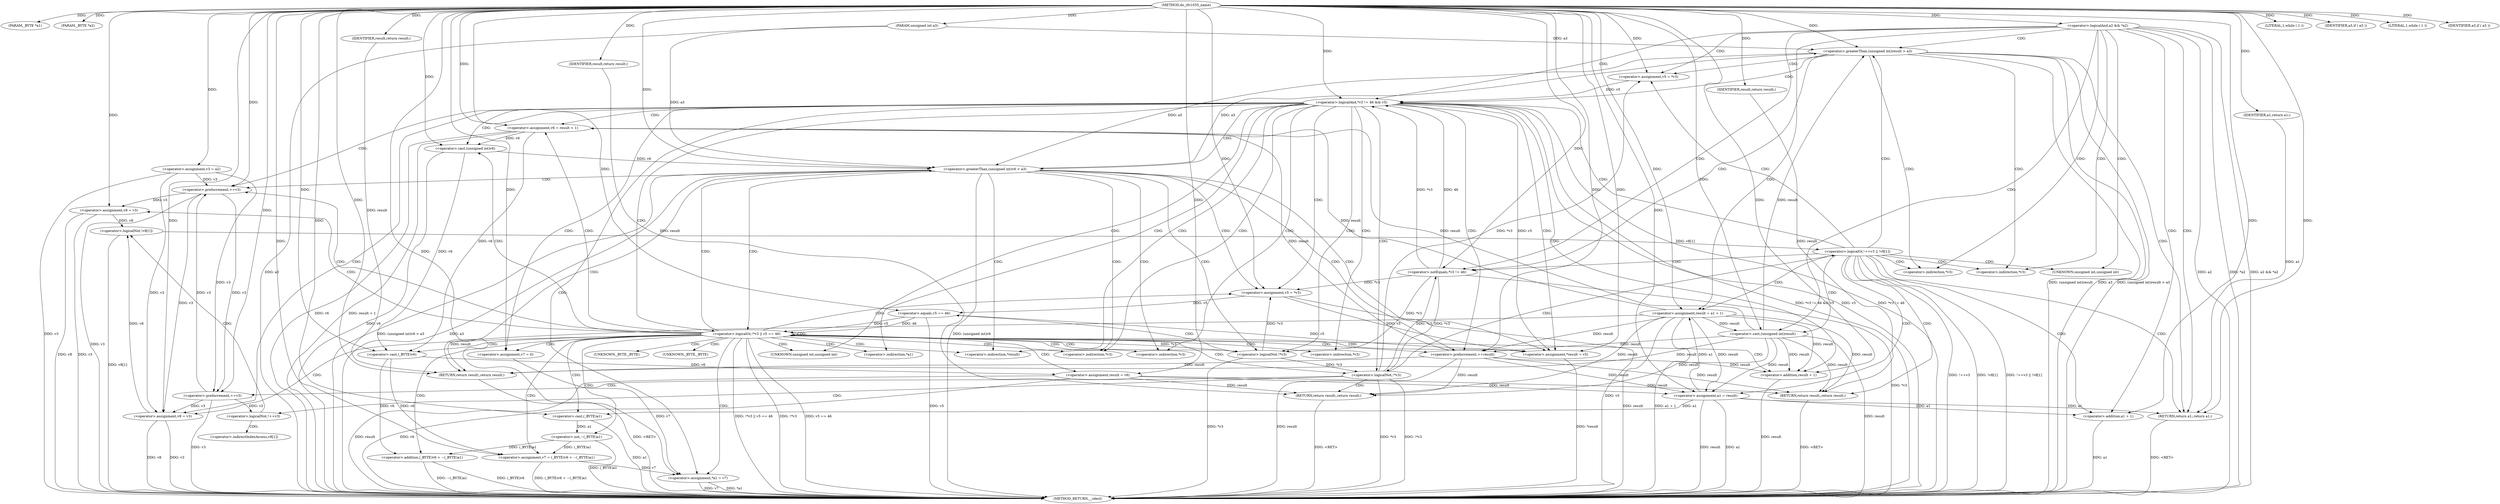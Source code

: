 digraph do_rfc1035_name {  
"1000107" [label = "(METHOD,do_rfc1035_name)" ]
"1000247" [label = "(METHOD_RETURN,__cdecl)" ]
"1000108" [label = "(PARAM,_BYTE *a1)" ]
"1000109" [label = "(PARAM,_BYTE *a2)" ]
"1000110" [label = "(PARAM,unsigned int a3)" ]
"1000118" [label = "(<operator>.assignment,v3 = a2)" ]
"1000122" [label = "(<operator>.logicalAnd,a2 && *a2)" ]
"1000128" [label = "(LITERAL,1,while ( 1 ))" ]
"1000130" [label = "(<operator>.assignment,result = a1 + 1)" ]
"1000132" [label = "(<operator>.addition,a1 + 1)" ]
"1000136" [label = "(IDENTIFIER,a3,if ( a3 ))" ]
"1000139" [label = "(<operator>.greaterThan,(unsigned int)result > a3)" ]
"1000140" [label = "(<operator>.cast,(unsigned int)result)" ]
"1000145" [label = "(<operator>.assignment,v5 = *v3)" ]
"1000150" [label = "(<operator>.logicalAnd,*v3 != 46 && v5)" ]
"1000151" [label = "(<operator>.notEquals,*v3 != 46)" ]
"1000158" [label = "(LITERAL,1,while ( 1 ))" ]
"1000160" [label = "(<operator>.assignment,v6 = result + 1)" ]
"1000162" [label = "(<operator>.addition,result + 1)" ]
"1000166" [label = "(IDENTIFIER,a3,if ( a3 ))" ]
"1000169" [label = "(<operator>.greaterThan,(unsigned int)v6 > a3)" ]
"1000170" [label = "(<operator>.cast,(unsigned int)v6)" ]
"1000174" [label = "(RETURN,return result;,return result;)" ]
"1000175" [label = "(IDENTIFIER,result,return result;)" ]
"1000176" [label = "(<operator>.preIncrement,++v3)" ]
"1000178" [label = "(<operator>.assignment,*result = v5)" ]
"1000182" [label = "(<operator>.assignment,v5 = *v3)" ]
"1000186" [label = "(<operator>.preIncrement,++result)" ]
"1000189" [label = "(<operator>.logicalOr,!*v3 || v5 == 46)" ]
"1000190" [label = "(<operator>.logicalNot,!*v3)" ]
"1000193" [label = "(<operator>.equals,v5 == 46)" ]
"1000197" [label = "(<operator>.assignment,v7 = (_BYTE)v6 + ~(_BYTE)a1)" ]
"1000199" [label = "(<operator>.addition,(_BYTE)v6 + ~(_BYTE)a1)" ]
"1000200" [label = "(<operator>.cast,(_BYTE)v6)" ]
"1000203" [label = "(<operator>.not,~(_BYTE)a1)" ]
"1000204" [label = "(<operator>.cast,(_BYTE)a1)" ]
"1000207" [label = "(<operator>.assignment,result = v6)" ]
"1000210" [label = "(<operator>.assignment,v8 = v3)" ]
"1000214" [label = "(<operator>.assignment,v8 = v3)" ]
"1000217" [label = "(<operator>.assignment,v7 = 0)" ]
"1000221" [label = "(<operator>.assignment,*a1 = v7)" ]
"1000226" [label = "(<operator>.logicalNot,!*v3)" ]
"1000229" [label = "(RETURN,return result;,return result;)" ]
"1000230" [label = "(IDENTIFIER,result,return result;)" ]
"1000232" [label = "(<operator>.logicalOr,!++v3 || !v8[1])" ]
"1000233" [label = "(<operator>.logicalNot,!++v3)" ]
"1000234" [label = "(<operator>.preIncrement,++v3)" ]
"1000236" [label = "(<operator>.logicalNot,!v8[1])" ]
"1000240" [label = "(RETURN,return result;,return result;)" ]
"1000241" [label = "(IDENTIFIER,result,return result;)" ]
"1000242" [label = "(<operator>.assignment,a1 = result)" ]
"1000245" [label = "(RETURN,return a1;,return a1;)" ]
"1000246" [label = "(IDENTIFIER,a1,return a1;)" ]
"1000141" [label = "(UNKNOWN,unsigned int,unsigned int)" ]
"1000147" [label = "(<operator>.indirection,*v3)" ]
"1000152" [label = "(<operator>.indirection,*v3)" ]
"1000171" [label = "(UNKNOWN,unsigned int,unsigned int)" ]
"1000179" [label = "(<operator>.indirection,*result)" ]
"1000184" [label = "(<operator>.indirection,*v3)" ]
"1000191" [label = "(<operator>.indirection,*v3)" ]
"1000201" [label = "(UNKNOWN,_BYTE,_BYTE)" ]
"1000205" [label = "(UNKNOWN,_BYTE,_BYTE)" ]
"1000222" [label = "(<operator>.indirection,*a1)" ]
"1000227" [label = "(<operator>.indirection,*v3)" ]
"1000237" [label = "(<operator>.indirectIndexAccess,v8[1])" ]
  "1000174" -> "1000247"  [ label = "DDG: <RET>"] 
  "1000210" -> "1000247"  [ label = "DDG: v3"] 
  "1000169" -> "1000247"  [ label = "DDG: (unsigned int)v6"] 
  "1000204" -> "1000247"  [ label = "DDG: a1"] 
  "1000186" -> "1000247"  [ label = "DDG: result"] 
  "1000122" -> "1000247"  [ label = "DDG: a2"] 
  "1000242" -> "1000247"  [ label = "DDG: a1"] 
  "1000160" -> "1000247"  [ label = "DDG: v6"] 
  "1000193" -> "1000247"  [ label = "DDG: v5"] 
  "1000139" -> "1000247"  [ label = "DDG: a3"] 
  "1000199" -> "1000247"  [ label = "DDG: (_BYTE)v6"] 
  "1000190" -> "1000247"  [ label = "DDG: *v3"] 
  "1000197" -> "1000247"  [ label = "DDG: (_BYTE)v6 + ~(_BYTE)a1"] 
  "1000162" -> "1000247"  [ label = "DDG: result"] 
  "1000199" -> "1000247"  [ label = "DDG: ~(_BYTE)a1"] 
  "1000139" -> "1000247"  [ label = "DDG: (unsigned int)result > a3"] 
  "1000189" -> "1000247"  [ label = "DDG: !*v3 || v5 == 46"] 
  "1000242" -> "1000247"  [ label = "DDG: result"] 
  "1000122" -> "1000247"  [ label = "DDG: *a2"] 
  "1000232" -> "1000247"  [ label = "DDG: !++v3"] 
  "1000122" -> "1000247"  [ label = "DDG: a2 && *a2"] 
  "1000140" -> "1000247"  [ label = "DDG: result"] 
  "1000210" -> "1000247"  [ label = "DDG: v8"] 
  "1000151" -> "1000247"  [ label = "DDG: *v3"] 
  "1000118" -> "1000247"  [ label = "DDG: v3"] 
  "1000226" -> "1000247"  [ label = "DDG: *v3"] 
  "1000226" -> "1000247"  [ label = "DDG: !*v3"] 
  "1000110" -> "1000247"  [ label = "DDG: a3"] 
  "1000182" -> "1000247"  [ label = "DDG: v5"] 
  "1000132" -> "1000247"  [ label = "DDG: a1"] 
  "1000221" -> "1000247"  [ label = "DDG: v7"] 
  "1000150" -> "1000247"  [ label = "DDG: *v3 != 46 && v5"] 
  "1000203" -> "1000247"  [ label = "DDG: (_BYTE)a1"] 
  "1000232" -> "1000247"  [ label = "DDG: !v8[1]"] 
  "1000150" -> "1000247"  [ label = "DDG: v5"] 
  "1000189" -> "1000247"  [ label = "DDG: !*v3"] 
  "1000214" -> "1000247"  [ label = "DDG: v8"] 
  "1000236" -> "1000247"  [ label = "DDG: v8[1]"] 
  "1000232" -> "1000247"  [ label = "DDG: !++v3 || !v8[1]"] 
  "1000221" -> "1000247"  [ label = "DDG: *a1"] 
  "1000189" -> "1000247"  [ label = "DDG: v5 == 46"] 
  "1000130" -> "1000247"  [ label = "DDG: result"] 
  "1000207" -> "1000247"  [ label = "DDG: v6"] 
  "1000207" -> "1000247"  [ label = "DDG: result"] 
  "1000176" -> "1000247"  [ label = "DDG: v3"] 
  "1000178" -> "1000247"  [ label = "DDG: *result"] 
  "1000169" -> "1000247"  [ label = "DDG: (unsigned int)v6 > a3"] 
  "1000139" -> "1000247"  [ label = "DDG: (unsigned int)result"] 
  "1000214" -> "1000247"  [ label = "DDG: v3"] 
  "1000169" -> "1000247"  [ label = "DDG: a3"] 
  "1000170" -> "1000247"  [ label = "DDG: v6"] 
  "1000234" -> "1000247"  [ label = "DDG: v3"] 
  "1000160" -> "1000247"  [ label = "DDG: result + 1"] 
  "1000150" -> "1000247"  [ label = "DDG: *v3 != 46"] 
  "1000130" -> "1000247"  [ label = "DDG: a1 + 1"] 
  "1000229" -> "1000247"  [ label = "DDG: <RET>"] 
  "1000240" -> "1000247"  [ label = "DDG: <RET>"] 
  "1000245" -> "1000247"  [ label = "DDG: <RET>"] 
  "1000107" -> "1000108"  [ label = "DDG: "] 
  "1000107" -> "1000109"  [ label = "DDG: "] 
  "1000107" -> "1000110"  [ label = "DDG: "] 
  "1000107" -> "1000118"  [ label = "DDG: "] 
  "1000107" -> "1000122"  [ label = "DDG: "] 
  "1000107" -> "1000128"  [ label = "DDG: "] 
  "1000242" -> "1000130"  [ label = "DDG: a1"] 
  "1000107" -> "1000130"  [ label = "DDG: "] 
  "1000242" -> "1000132"  [ label = "DDG: a1"] 
  "1000107" -> "1000132"  [ label = "DDG: "] 
  "1000107" -> "1000136"  [ label = "DDG: "] 
  "1000140" -> "1000139"  [ label = "DDG: result"] 
  "1000130" -> "1000140"  [ label = "DDG: result"] 
  "1000107" -> "1000140"  [ label = "DDG: "] 
  "1000169" -> "1000139"  [ label = "DDG: a3"] 
  "1000110" -> "1000139"  [ label = "DDG: a3"] 
  "1000107" -> "1000139"  [ label = "DDG: "] 
  "1000226" -> "1000145"  [ label = "DDG: *v3"] 
  "1000107" -> "1000145"  [ label = "DDG: "] 
  "1000151" -> "1000150"  [ label = "DDG: *v3"] 
  "1000151" -> "1000150"  [ label = "DDG: 46"] 
  "1000226" -> "1000151"  [ label = "DDG: *v3"] 
  "1000107" -> "1000151"  [ label = "DDG: "] 
  "1000145" -> "1000150"  [ label = "DDG: v5"] 
  "1000107" -> "1000150"  [ label = "DDG: "] 
  "1000107" -> "1000158"  [ label = "DDG: "] 
  "1000140" -> "1000160"  [ label = "DDG: result"] 
  "1000130" -> "1000160"  [ label = "DDG: result"] 
  "1000186" -> "1000160"  [ label = "DDG: result"] 
  "1000107" -> "1000160"  [ label = "DDG: "] 
  "1000140" -> "1000162"  [ label = "DDG: result"] 
  "1000130" -> "1000162"  [ label = "DDG: result"] 
  "1000186" -> "1000162"  [ label = "DDG: result"] 
  "1000107" -> "1000162"  [ label = "DDG: "] 
  "1000107" -> "1000166"  [ label = "DDG: "] 
  "1000170" -> "1000169"  [ label = "DDG: v6"] 
  "1000160" -> "1000170"  [ label = "DDG: v6"] 
  "1000107" -> "1000170"  [ label = "DDG: "] 
  "1000139" -> "1000169"  [ label = "DDG: a3"] 
  "1000110" -> "1000169"  [ label = "DDG: a3"] 
  "1000107" -> "1000169"  [ label = "DDG: "] 
  "1000175" -> "1000174"  [ label = "DDG: result"] 
  "1000140" -> "1000174"  [ label = "DDG: result"] 
  "1000130" -> "1000174"  [ label = "DDG: result"] 
  "1000186" -> "1000174"  [ label = "DDG: result"] 
  "1000107" -> "1000174"  [ label = "DDG: "] 
  "1000107" -> "1000175"  [ label = "DDG: "] 
  "1000118" -> "1000176"  [ label = "DDG: v3"] 
  "1000234" -> "1000176"  [ label = "DDG: v3"] 
  "1000107" -> "1000176"  [ label = "DDG: "] 
  "1000193" -> "1000178"  [ label = "DDG: v5"] 
  "1000182" -> "1000178"  [ label = "DDG: v5"] 
  "1000150" -> "1000178"  [ label = "DDG: v5"] 
  "1000107" -> "1000178"  [ label = "DDG: "] 
  "1000190" -> "1000182"  [ label = "DDG: *v3"] 
  "1000151" -> "1000182"  [ label = "DDG: *v3"] 
  "1000107" -> "1000182"  [ label = "DDG: "] 
  "1000107" -> "1000186"  [ label = "DDG: "] 
  "1000140" -> "1000186"  [ label = "DDG: result"] 
  "1000130" -> "1000186"  [ label = "DDG: result"] 
  "1000190" -> "1000189"  [ label = "DDG: *v3"] 
  "1000151" -> "1000190"  [ label = "DDG: *v3"] 
  "1000193" -> "1000189"  [ label = "DDG: v5"] 
  "1000193" -> "1000189"  [ label = "DDG: 46"] 
  "1000182" -> "1000193"  [ label = "DDG: v5"] 
  "1000107" -> "1000193"  [ label = "DDG: "] 
  "1000200" -> "1000197"  [ label = "DDG: v6"] 
  "1000203" -> "1000197"  [ label = "DDG: (_BYTE)a1"] 
  "1000107" -> "1000197"  [ label = "DDG: "] 
  "1000200" -> "1000199"  [ label = "DDG: v6"] 
  "1000160" -> "1000200"  [ label = "DDG: v6"] 
  "1000170" -> "1000200"  [ label = "DDG: v6"] 
  "1000107" -> "1000200"  [ label = "DDG: "] 
  "1000203" -> "1000199"  [ label = "DDG: (_BYTE)a1"] 
  "1000204" -> "1000203"  [ label = "DDG: a1"] 
  "1000107" -> "1000204"  [ label = "DDG: "] 
  "1000242" -> "1000204"  [ label = "DDG: a1"] 
  "1000200" -> "1000207"  [ label = "DDG: v6"] 
  "1000107" -> "1000207"  [ label = "DDG: "] 
  "1000176" -> "1000210"  [ label = "DDG: v3"] 
  "1000107" -> "1000210"  [ label = "DDG: "] 
  "1000118" -> "1000214"  [ label = "DDG: v3"] 
  "1000176" -> "1000214"  [ label = "DDG: v3"] 
  "1000234" -> "1000214"  [ label = "DDG: v3"] 
  "1000107" -> "1000214"  [ label = "DDG: "] 
  "1000107" -> "1000217"  [ label = "DDG: "] 
  "1000217" -> "1000221"  [ label = "DDG: v7"] 
  "1000197" -> "1000221"  [ label = "DDG: v7"] 
  "1000107" -> "1000221"  [ label = "DDG: "] 
  "1000190" -> "1000226"  [ label = "DDG: *v3"] 
  "1000151" -> "1000226"  [ label = "DDG: *v3"] 
  "1000230" -> "1000229"  [ label = "DDG: result"] 
  "1000140" -> "1000229"  [ label = "DDG: result"] 
  "1000130" -> "1000229"  [ label = "DDG: result"] 
  "1000207" -> "1000229"  [ label = "DDG: result"] 
  "1000186" -> "1000229"  [ label = "DDG: result"] 
  "1000107" -> "1000230"  [ label = "DDG: "] 
  "1000234" -> "1000233"  [ label = "DDG: v3"] 
  "1000107" -> "1000234"  [ label = "DDG: "] 
  "1000176" -> "1000234"  [ label = "DDG: v3"] 
  "1000118" -> "1000234"  [ label = "DDG: v3"] 
  "1000236" -> "1000232"  [ label = "DDG: v8[1]"] 
  "1000210" -> "1000236"  [ label = "DDG: v8"] 
  "1000214" -> "1000236"  [ label = "DDG: v8"] 
  "1000241" -> "1000240"  [ label = "DDG: result"] 
  "1000140" -> "1000240"  [ label = "DDG: result"] 
  "1000130" -> "1000240"  [ label = "DDG: result"] 
  "1000207" -> "1000240"  [ label = "DDG: result"] 
  "1000186" -> "1000240"  [ label = "DDG: result"] 
  "1000107" -> "1000241"  [ label = "DDG: "] 
  "1000140" -> "1000242"  [ label = "DDG: result"] 
  "1000130" -> "1000242"  [ label = "DDG: result"] 
  "1000207" -> "1000242"  [ label = "DDG: result"] 
  "1000186" -> "1000242"  [ label = "DDG: result"] 
  "1000107" -> "1000242"  [ label = "DDG: "] 
  "1000246" -> "1000245"  [ label = "DDG: a1"] 
  "1000242" -> "1000245"  [ label = "DDG: a1"] 
  "1000107" -> "1000245"  [ label = "DDG: "] 
  "1000107" -> "1000246"  [ label = "DDG: "] 
  "1000122" -> "1000245"  [ label = "CDG: "] 
  "1000122" -> "1000132"  [ label = "CDG: "] 
  "1000122" -> "1000130"  [ label = "CDG: "] 
  "1000122" -> "1000141"  [ label = "CDG: "] 
  "1000122" -> "1000140"  [ label = "CDG: "] 
  "1000122" -> "1000139"  [ label = "CDG: "] 
  "1000122" -> "1000152"  [ label = "CDG: "] 
  "1000122" -> "1000151"  [ label = "CDG: "] 
  "1000122" -> "1000150"  [ label = "CDG: "] 
  "1000122" -> "1000147"  [ label = "CDG: "] 
  "1000122" -> "1000145"  [ label = "CDG: "] 
  "1000139" -> "1000245"  [ label = "CDG: "] 
  "1000139" -> "1000152"  [ label = "CDG: "] 
  "1000139" -> "1000151"  [ label = "CDG: "] 
  "1000139" -> "1000150"  [ label = "CDG: "] 
  "1000139" -> "1000147"  [ label = "CDG: "] 
  "1000139" -> "1000145"  [ label = "CDG: "] 
  "1000150" -> "1000222"  [ label = "CDG: "] 
  "1000150" -> "1000221"  [ label = "CDG: "] 
  "1000150" -> "1000217"  [ label = "CDG: "] 
  "1000150" -> "1000214"  [ label = "CDG: "] 
  "1000150" -> "1000227"  [ label = "CDG: "] 
  "1000150" -> "1000226"  [ label = "CDG: "] 
  "1000150" -> "1000162"  [ label = "CDG: "] 
  "1000150" -> "1000160"  [ label = "CDG: "] 
  "1000150" -> "1000176"  [ label = "CDG: "] 
  "1000150" -> "1000171"  [ label = "CDG: "] 
  "1000150" -> "1000170"  [ label = "CDG: "] 
  "1000150" -> "1000169"  [ label = "CDG: "] 
  "1000150" -> "1000191"  [ label = "CDG: "] 
  "1000150" -> "1000190"  [ label = "CDG: "] 
  "1000150" -> "1000189"  [ label = "CDG: "] 
  "1000150" -> "1000186"  [ label = "CDG: "] 
  "1000150" -> "1000184"  [ label = "CDG: "] 
  "1000150" -> "1000182"  [ label = "CDG: "] 
  "1000150" -> "1000179"  [ label = "CDG: "] 
  "1000150" -> "1000178"  [ label = "CDG: "] 
  "1000169" -> "1000176"  [ label = "CDG: "] 
  "1000169" -> "1000174"  [ label = "CDG: "] 
  "1000169" -> "1000191"  [ label = "CDG: "] 
  "1000169" -> "1000190"  [ label = "CDG: "] 
  "1000169" -> "1000189"  [ label = "CDG: "] 
  "1000169" -> "1000186"  [ label = "CDG: "] 
  "1000169" -> "1000184"  [ label = "CDG: "] 
  "1000169" -> "1000182"  [ label = "CDG: "] 
  "1000169" -> "1000179"  [ label = "CDG: "] 
  "1000169" -> "1000178"  [ label = "CDG: "] 
  "1000189" -> "1000207"  [ label = "CDG: "] 
  "1000189" -> "1000205"  [ label = "CDG: "] 
  "1000189" -> "1000204"  [ label = "CDG: "] 
  "1000189" -> "1000203"  [ label = "CDG: "] 
  "1000189" -> "1000201"  [ label = "CDG: "] 
  "1000189" -> "1000200"  [ label = "CDG: "] 
  "1000189" -> "1000199"  [ label = "CDG: "] 
  "1000189" -> "1000197"  [ label = "CDG: "] 
  "1000189" -> "1000222"  [ label = "CDG: "] 
  "1000189" -> "1000221"  [ label = "CDG: "] 
  "1000189" -> "1000210"  [ label = "CDG: "] 
  "1000189" -> "1000227"  [ label = "CDG: "] 
  "1000189" -> "1000226"  [ label = "CDG: "] 
  "1000189" -> "1000162"  [ label = "CDG: "] 
  "1000189" -> "1000217"  [ label = "CDG: "] 
  "1000189" -> "1000214"  [ label = "CDG: "] 
  "1000189" -> "1000160"  [ label = "CDG: "] 
  "1000189" -> "1000176"  [ label = "CDG: "] 
  "1000189" -> "1000171"  [ label = "CDG: "] 
  "1000189" -> "1000170"  [ label = "CDG: "] 
  "1000189" -> "1000169"  [ label = "CDG: "] 
  "1000189" -> "1000191"  [ label = "CDG: "] 
  "1000189" -> "1000190"  [ label = "CDG: "] 
  "1000189" -> "1000189"  [ label = "CDG: "] 
  "1000189" -> "1000186"  [ label = "CDG: "] 
  "1000189" -> "1000184"  [ label = "CDG: "] 
  "1000189" -> "1000182"  [ label = "CDG: "] 
  "1000189" -> "1000179"  [ label = "CDG: "] 
  "1000189" -> "1000178"  [ label = "CDG: "] 
  "1000190" -> "1000193"  [ label = "CDG: "] 
  "1000226" -> "1000234"  [ label = "CDG: "] 
  "1000226" -> "1000233"  [ label = "CDG: "] 
  "1000226" -> "1000232"  [ label = "CDG: "] 
  "1000226" -> "1000229"  [ label = "CDG: "] 
  "1000232" -> "1000240"  [ label = "CDG: "] 
  "1000232" -> "1000242"  [ label = "CDG: "] 
  "1000232" -> "1000245"  [ label = "CDG: "] 
  "1000232" -> "1000132"  [ label = "CDG: "] 
  "1000232" -> "1000130"  [ label = "CDG: "] 
  "1000232" -> "1000141"  [ label = "CDG: "] 
  "1000232" -> "1000140"  [ label = "CDG: "] 
  "1000232" -> "1000139"  [ label = "CDG: "] 
  "1000232" -> "1000152"  [ label = "CDG: "] 
  "1000232" -> "1000151"  [ label = "CDG: "] 
  "1000232" -> "1000150"  [ label = "CDG: "] 
  "1000232" -> "1000147"  [ label = "CDG: "] 
  "1000232" -> "1000145"  [ label = "CDG: "] 
  "1000233" -> "1000237"  [ label = "CDG: "] 
  "1000233" -> "1000236"  [ label = "CDG: "] 
}
